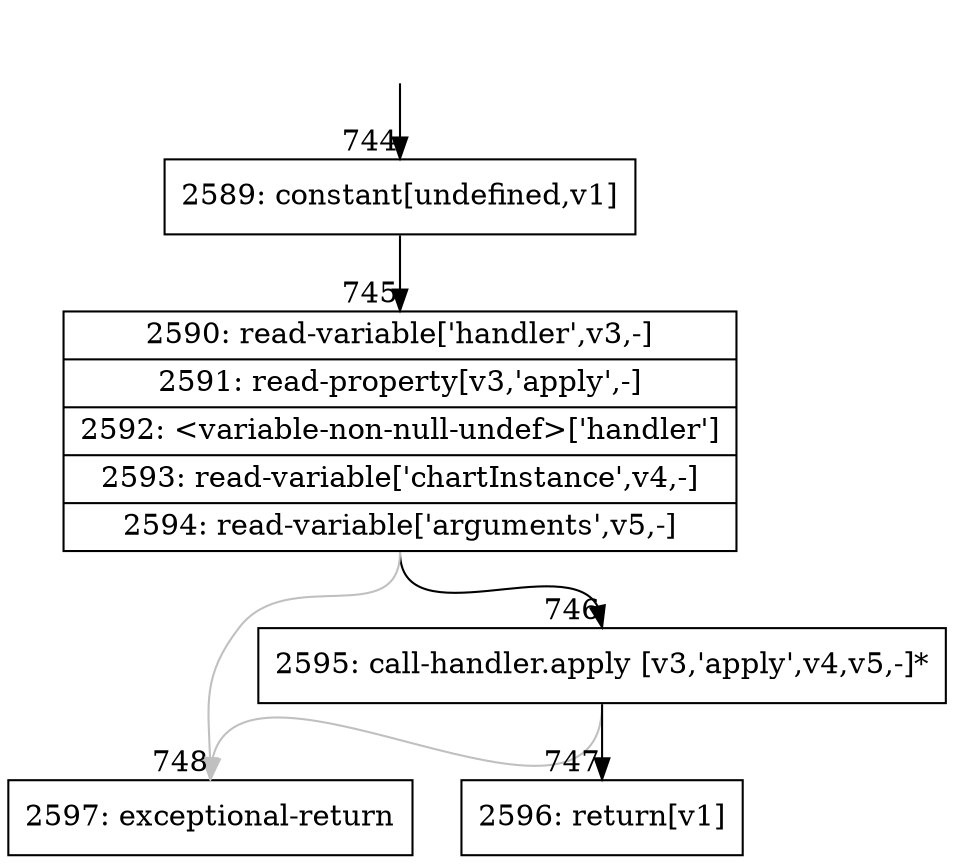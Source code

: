 digraph {
rankdir="TD"
BB_entry82[shape=none,label=""];
BB_entry82 -> BB744 [tailport=s, headport=n, headlabel="    744"]
BB744 [shape=record label="{2589: constant[undefined,v1]}" ] 
BB744 -> BB745 [tailport=s, headport=n, headlabel="      745"]
BB745 [shape=record label="{2590: read-variable['handler',v3,-]|2591: read-property[v3,'apply',-]|2592: \<variable-non-null-undef\>['handler']|2593: read-variable['chartInstance',v4,-]|2594: read-variable['arguments',v5,-]}" ] 
BB745 -> BB746 [tailport=s, headport=n, headlabel="      746"]
BB745 -> BB748 [tailport=s, headport=n, color=gray, headlabel="      748"]
BB746 [shape=record label="{2595: call-handler.apply [v3,'apply',v4,v5,-]*}" ] 
BB746 -> BB747 [tailport=s, headport=n, headlabel="      747"]
BB746 -> BB748 [tailport=s, headport=n, color=gray]
BB747 [shape=record label="{2596: return[v1]}" ] 
BB748 [shape=record label="{2597: exceptional-return}" ] 
//#$~ 754
}
